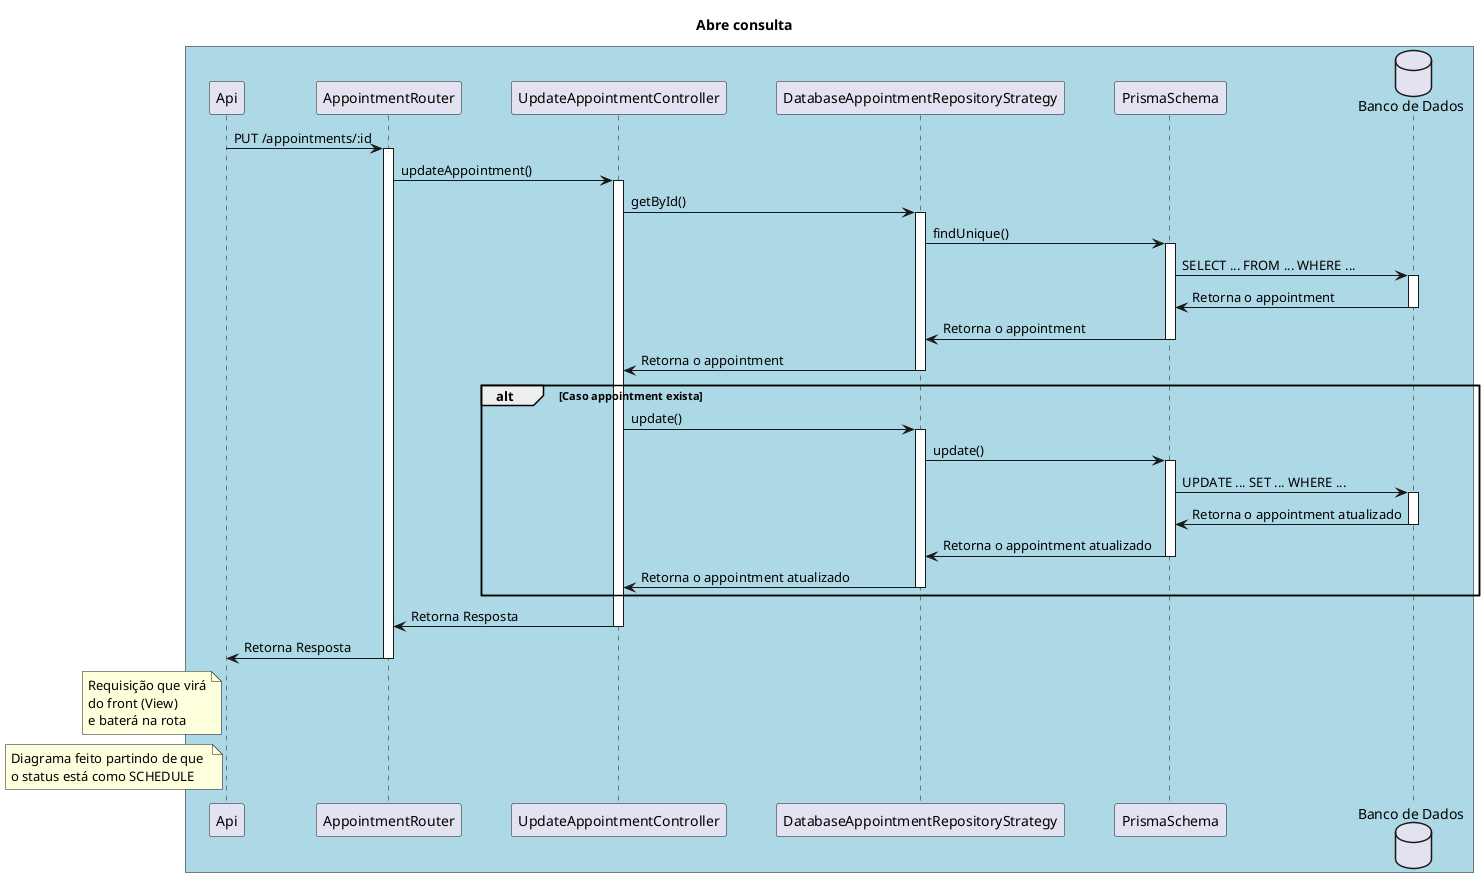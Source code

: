@startuml
skinparam participantPadding 20
skinparam boxPadding 10

title "Abre consulta"

box #LightBlue
participant "Api" as A
participant "AppointmentRouter" as R
participant "UpdateAppointmentController" as C
participant "DatabaseAppointmentRepositoryStrategy" as RP
participant "PrismaSchema" as PS
database "Banco de Dados" as DB

A -> R: PUT /appointments/:id
activate R
R -> C: updateAppointment()
activate C
C -> RP: getById()
activate RP
RP -> PS: findUnique()
activate PS
PS -> DB: SELECT ... FROM ... WHERE ...
activate DB
DB -> PS: Retorna o appointment
deactivate DB
PS -> RP: Retorna o appointment
deactivate PS
RP -> C: Retorna o appointment
deactivate RP

alt Caso appointment exista
    C -> RP: update()
    activate RP
    RP -> PS: update()
    activate PS
    PS -> DB: UPDATE ... SET ... WHERE ...
    activate DB
    DB -> PS: Retorna o appointment atualizado
    deactivate DB
    PS -> RP: Retorna o appointment atualizado
    deactivate PS



    RP -> C: Retorna o appointment atualizado
    deactivate RP
end

'Retorna resposta'
C -> R: Retorna Resposta
deactivate C
R -> A: Retorna Resposta
deactivate R

note left of A
    Requisição que virá
    do front (View)
    e baterá na rota
    '/appointments'.
end note

note left of A
    Diagrama feito partindo de que 
    o status está como SCHEDULE
end note

@enduml
